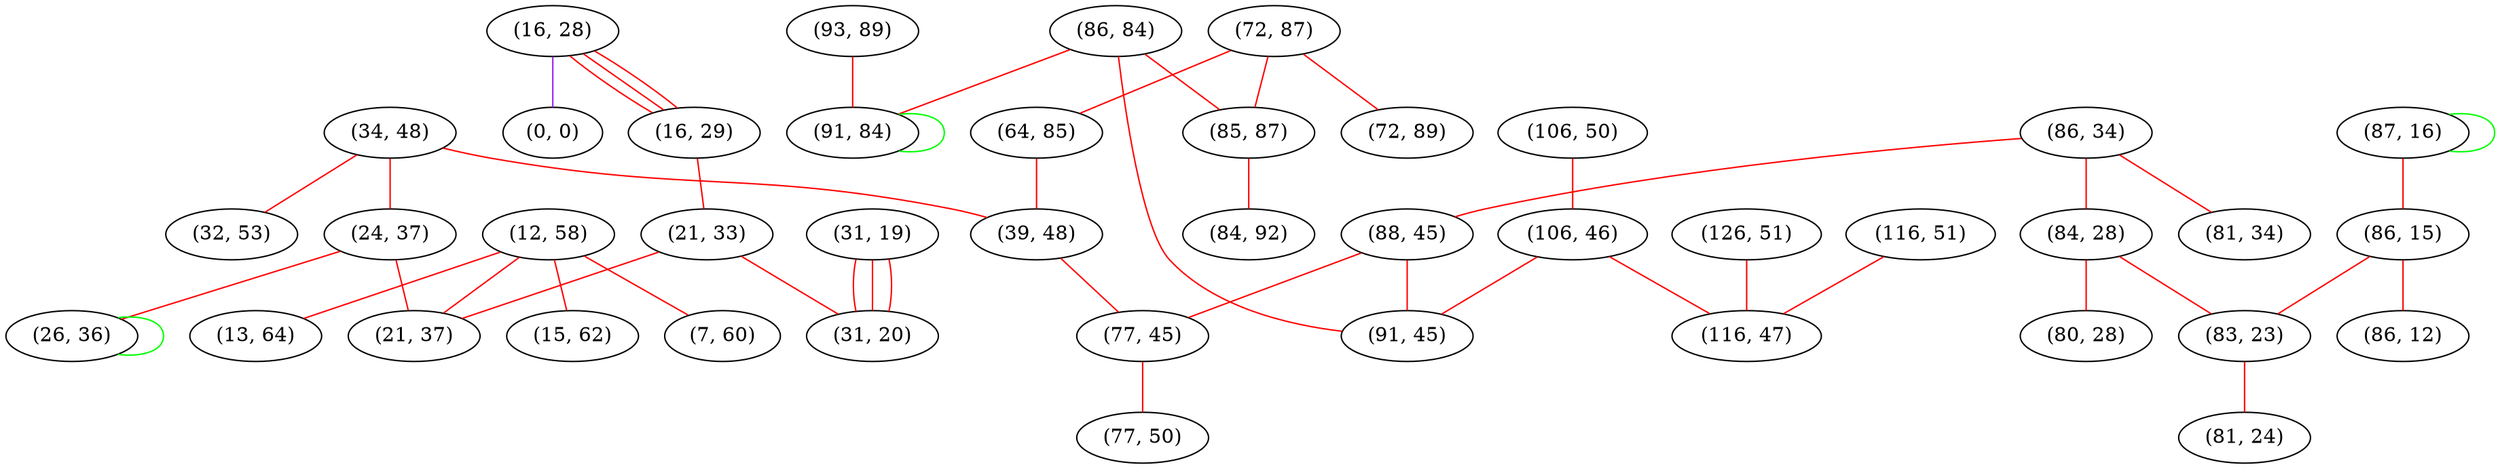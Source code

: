 graph "" {
"(34, 48)";
"(86, 34)";
"(87, 16)";
"(72, 87)";
"(12, 58)";
"(15, 62)";
"(24, 37)";
"(16, 28)";
"(116, 51)";
"(93, 89)";
"(7, 60)";
"(106, 50)";
"(86, 15)";
"(86, 84)";
"(64, 85)";
"(84, 28)";
"(86, 12)";
"(16, 29)";
"(106, 46)";
"(88, 45)";
"(26, 36)";
"(31, 19)";
"(126, 51)";
"(83, 23)";
"(116, 47)";
"(13, 64)";
"(72, 89)";
"(0, 0)";
"(21, 33)";
"(85, 87)";
"(80, 28)";
"(81, 34)";
"(39, 48)";
"(21, 37)";
"(91, 84)";
"(32, 53)";
"(77, 45)";
"(91, 45)";
"(81, 24)";
"(84, 92)";
"(31, 20)";
"(77, 50)";
"(34, 48)" -- "(39, 48)"  [color=red, key=0, weight=1];
"(34, 48)" -- "(32, 53)"  [color=red, key=0, weight=1];
"(34, 48)" -- "(24, 37)"  [color=red, key=0, weight=1];
"(86, 34)" -- "(81, 34)"  [color=red, key=0, weight=1];
"(86, 34)" -- "(84, 28)"  [color=red, key=0, weight=1];
"(86, 34)" -- "(88, 45)"  [color=red, key=0, weight=1];
"(87, 16)" -- "(87, 16)"  [color=green, key=0, weight=2];
"(87, 16)" -- "(86, 15)"  [color=red, key=0, weight=1];
"(72, 87)" -- "(72, 89)"  [color=red, key=0, weight=1];
"(72, 87)" -- "(85, 87)"  [color=red, key=0, weight=1];
"(72, 87)" -- "(64, 85)"  [color=red, key=0, weight=1];
"(12, 58)" -- "(7, 60)"  [color=red, key=0, weight=1];
"(12, 58)" -- "(15, 62)"  [color=red, key=0, weight=1];
"(12, 58)" -- "(21, 37)"  [color=red, key=0, weight=1];
"(12, 58)" -- "(13, 64)"  [color=red, key=0, weight=1];
"(24, 37)" -- "(21, 37)"  [color=red, key=0, weight=1];
"(24, 37)" -- "(26, 36)"  [color=red, key=0, weight=1];
"(16, 28)" -- "(0, 0)"  [color=purple, key=0, weight=4];
"(16, 28)" -- "(16, 29)"  [color=red, key=0, weight=1];
"(16, 28)" -- "(16, 29)"  [color=red, key=1, weight=1];
"(16, 28)" -- "(16, 29)"  [color=red, key=2, weight=1];
"(116, 51)" -- "(116, 47)"  [color=red, key=0, weight=1];
"(93, 89)" -- "(91, 84)"  [color=red, key=0, weight=1];
"(106, 50)" -- "(106, 46)"  [color=red, key=0, weight=1];
"(86, 15)" -- "(83, 23)"  [color=red, key=0, weight=1];
"(86, 15)" -- "(86, 12)"  [color=red, key=0, weight=1];
"(86, 84)" -- "(85, 87)"  [color=red, key=0, weight=1];
"(86, 84)" -- "(91, 84)"  [color=red, key=0, weight=1];
"(86, 84)" -- "(91, 45)"  [color=red, key=0, weight=1];
"(64, 85)" -- "(39, 48)"  [color=red, key=0, weight=1];
"(84, 28)" -- "(83, 23)"  [color=red, key=0, weight=1];
"(84, 28)" -- "(80, 28)"  [color=red, key=0, weight=1];
"(16, 29)" -- "(21, 33)"  [color=red, key=0, weight=1];
"(106, 46)" -- "(116, 47)"  [color=red, key=0, weight=1];
"(106, 46)" -- "(91, 45)"  [color=red, key=0, weight=1];
"(88, 45)" -- "(77, 45)"  [color=red, key=0, weight=1];
"(88, 45)" -- "(91, 45)"  [color=red, key=0, weight=1];
"(26, 36)" -- "(26, 36)"  [color=green, key=0, weight=2];
"(31, 19)" -- "(31, 20)"  [color=red, key=0, weight=1];
"(31, 19)" -- "(31, 20)"  [color=red, key=1, weight=1];
"(31, 19)" -- "(31, 20)"  [color=red, key=2, weight=1];
"(126, 51)" -- "(116, 47)"  [color=red, key=0, weight=1];
"(83, 23)" -- "(81, 24)"  [color=red, key=0, weight=1];
"(21, 33)" -- "(31, 20)"  [color=red, key=0, weight=1];
"(21, 33)" -- "(21, 37)"  [color=red, key=0, weight=1];
"(85, 87)" -- "(84, 92)"  [color=red, key=0, weight=1];
"(39, 48)" -- "(77, 45)"  [color=red, key=0, weight=1];
"(91, 84)" -- "(91, 84)"  [color=green, key=0, weight=2];
"(77, 45)" -- "(77, 50)"  [color=red, key=0, weight=1];
}

